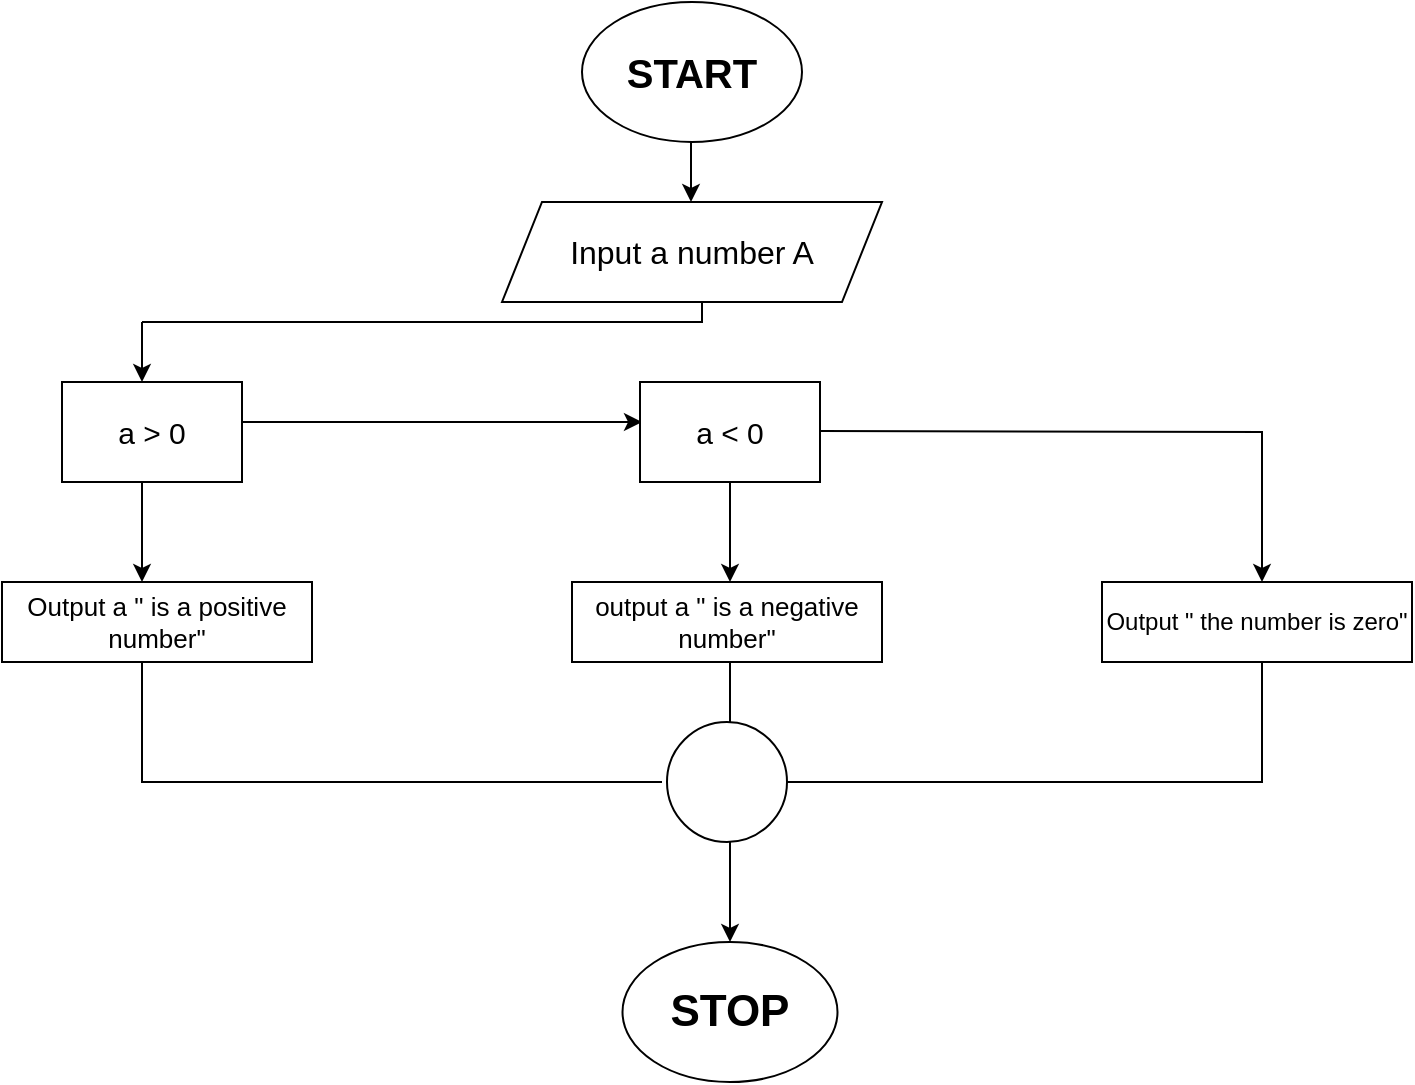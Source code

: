 <mxfile version="24.8.3">
  <diagram name="Page-1" id="IvZZV4cOHpRiOjzxbnMY">
    <mxGraphModel dx="1054" dy="571" grid="1" gridSize="10" guides="1" tooltips="1" connect="1" arrows="1" fold="1" page="1" pageScale="1" pageWidth="827" pageHeight="1169" math="0" shadow="0">
      <root>
        <mxCell id="0" />
        <mxCell id="1" parent="0" />
        <mxCell id="2z12lEsQvU6_tYwpl8XR-1" value="&lt;b&gt;&lt;font style=&quot;font-size: 20px;&quot;&gt;START&lt;/font&gt;&lt;/b&gt;" style="ellipse;whiteSpace=wrap;html=1;" vertex="1" parent="1">
          <mxGeometry x="340" y="10" width="110" height="70" as="geometry" />
        </mxCell>
        <mxCell id="2z12lEsQvU6_tYwpl8XR-2" value="" style="endArrow=classic;html=1;rounded=0;" edge="1" parent="1">
          <mxGeometry width="50" height="50" relative="1" as="geometry">
            <mxPoint x="394.5" y="80" as="sourcePoint" />
            <mxPoint x="394.5" y="110" as="targetPoint" />
          </mxGeometry>
        </mxCell>
        <mxCell id="2z12lEsQvU6_tYwpl8XR-3" value="&lt;font style=&quot;font-size: 16px;&quot;&gt;Input a number A&lt;/font&gt;" style="shape=parallelogram;perimeter=parallelogramPerimeter;whiteSpace=wrap;html=1;fixedSize=1;" vertex="1" parent="1">
          <mxGeometry x="300" y="110" width="190" height="50" as="geometry" />
        </mxCell>
        <mxCell id="2z12lEsQvU6_tYwpl8XR-7" value="" style="endArrow=none;html=1;rounded=0;" edge="1" parent="1">
          <mxGeometry width="50" height="50" relative="1" as="geometry">
            <mxPoint x="120" y="170" as="sourcePoint" />
            <mxPoint x="400" y="160" as="targetPoint" />
            <Array as="points">
              <mxPoint x="400" y="170" />
            </Array>
          </mxGeometry>
        </mxCell>
        <mxCell id="2z12lEsQvU6_tYwpl8XR-8" value="" style="endArrow=classic;html=1;rounded=0;" edge="1" parent="1">
          <mxGeometry width="50" height="50" relative="1" as="geometry">
            <mxPoint x="120" y="170" as="sourcePoint" />
            <mxPoint x="120" y="200" as="targetPoint" />
          </mxGeometry>
        </mxCell>
        <mxCell id="2z12lEsQvU6_tYwpl8XR-9" value="&lt;font style=&quot;font-size: 15px;&quot;&gt;a &amp;gt; 0&lt;/font&gt;" style="rounded=0;whiteSpace=wrap;html=1;" vertex="1" parent="1">
          <mxGeometry x="80" y="200" width="90" height="50" as="geometry" />
        </mxCell>
        <mxCell id="2z12lEsQvU6_tYwpl8XR-10" value="" style="endArrow=classic;html=1;rounded=0;" edge="1" parent="1">
          <mxGeometry width="50" height="50" relative="1" as="geometry">
            <mxPoint x="170" y="220" as="sourcePoint" />
            <mxPoint x="370" y="220" as="targetPoint" />
          </mxGeometry>
        </mxCell>
        <mxCell id="2z12lEsQvU6_tYwpl8XR-11" value="&lt;font style=&quot;font-size: 15px;&quot;&gt;a &amp;lt; 0&lt;/font&gt;" style="rounded=0;whiteSpace=wrap;html=1;" vertex="1" parent="1">
          <mxGeometry x="369" y="200" width="90" height="50" as="geometry" />
        </mxCell>
        <mxCell id="2z12lEsQvU6_tYwpl8XR-13" value="" style="endArrow=classic;html=1;rounded=0;" edge="1" parent="1">
          <mxGeometry width="50" height="50" relative="1" as="geometry">
            <mxPoint x="459" y="224.5" as="sourcePoint" />
            <mxPoint x="680" y="300" as="targetPoint" />
            <Array as="points">
              <mxPoint x="680" y="225" />
            </Array>
          </mxGeometry>
        </mxCell>
        <mxCell id="2z12lEsQvU6_tYwpl8XR-14" value="" style="endArrow=classic;html=1;rounded=0;" edge="1" parent="1">
          <mxGeometry width="50" height="50" relative="1" as="geometry">
            <mxPoint x="120" y="250" as="sourcePoint" />
            <mxPoint x="120" y="300" as="targetPoint" />
          </mxGeometry>
        </mxCell>
        <mxCell id="2z12lEsQvU6_tYwpl8XR-15" value="" style="endArrow=classic;html=1;rounded=0;" edge="1" parent="1">
          <mxGeometry width="50" height="50" relative="1" as="geometry">
            <mxPoint x="414" y="250" as="sourcePoint" />
            <mxPoint x="414" y="300" as="targetPoint" />
          </mxGeometry>
        </mxCell>
        <mxCell id="2z12lEsQvU6_tYwpl8XR-16" value="&lt;font style=&quot;font-size: 13px;&quot;&gt;Output a &quot; is a positive number&quot;&lt;/font&gt;" style="rounded=0;whiteSpace=wrap;html=1;" vertex="1" parent="1">
          <mxGeometry x="50" y="300" width="155" height="40" as="geometry" />
        </mxCell>
        <mxCell id="2z12lEsQvU6_tYwpl8XR-17" value="&lt;font style=&quot;font-size: 13px;&quot;&gt;output a &quot; is a negative number&quot;&lt;/font&gt;" style="rounded=0;whiteSpace=wrap;html=1;" vertex="1" parent="1">
          <mxGeometry x="335" y="300" width="155" height="40" as="geometry" />
        </mxCell>
        <mxCell id="2z12lEsQvU6_tYwpl8XR-18" value="&lt;font style=&quot;font-size: 12px;&quot;&gt;Output &quot; the number is zero&quot;&lt;/font&gt;" style="rounded=0;whiteSpace=wrap;html=1;" vertex="1" parent="1">
          <mxGeometry x="600" y="300" width="155" height="40" as="geometry" />
        </mxCell>
        <mxCell id="2z12lEsQvU6_tYwpl8XR-19" value="" style="endArrow=none;html=1;rounded=0;" edge="1" parent="1">
          <mxGeometry width="50" height="50" relative="1" as="geometry">
            <mxPoint x="380" y="400" as="sourcePoint" />
            <mxPoint x="120" y="340" as="targetPoint" />
            <Array as="points">
              <mxPoint x="120" y="400" />
            </Array>
          </mxGeometry>
        </mxCell>
        <mxCell id="2z12lEsQvU6_tYwpl8XR-20" value="" style="endArrow=none;html=1;rounded=0;" edge="1" parent="1">
          <mxGeometry width="50" height="50" relative="1" as="geometry">
            <mxPoint x="440" y="400" as="sourcePoint" />
            <mxPoint x="680" y="340" as="targetPoint" />
            <Array as="points">
              <mxPoint x="680" y="400" />
            </Array>
          </mxGeometry>
        </mxCell>
        <mxCell id="2z12lEsQvU6_tYwpl8XR-21" value="" style="ellipse;whiteSpace=wrap;html=1;aspect=fixed;" vertex="1" parent="1">
          <mxGeometry x="382.5" y="370" width="60" height="60" as="geometry" />
        </mxCell>
        <mxCell id="2z12lEsQvU6_tYwpl8XR-22" value="" style="endArrow=none;html=1;rounded=0;" edge="1" parent="1">
          <mxGeometry width="50" height="50" relative="1" as="geometry">
            <mxPoint x="414" y="370" as="sourcePoint" />
            <mxPoint x="414" y="340" as="targetPoint" />
          </mxGeometry>
        </mxCell>
        <mxCell id="2z12lEsQvU6_tYwpl8XR-24" value="" style="endArrow=classic;html=1;rounded=0;" edge="1" parent="1">
          <mxGeometry width="50" height="50" relative="1" as="geometry">
            <mxPoint x="414" y="430" as="sourcePoint" />
            <mxPoint x="414" y="480" as="targetPoint" />
          </mxGeometry>
        </mxCell>
        <mxCell id="2z12lEsQvU6_tYwpl8XR-26" value="&lt;b&gt;&lt;font style=&quot;font-size: 22px;&quot;&gt;STOP&lt;/font&gt;&lt;/b&gt;" style="ellipse;whiteSpace=wrap;html=1;" vertex="1" parent="1">
          <mxGeometry x="360.25" y="480" width="107.5" height="70" as="geometry" />
        </mxCell>
      </root>
    </mxGraphModel>
  </diagram>
</mxfile>

